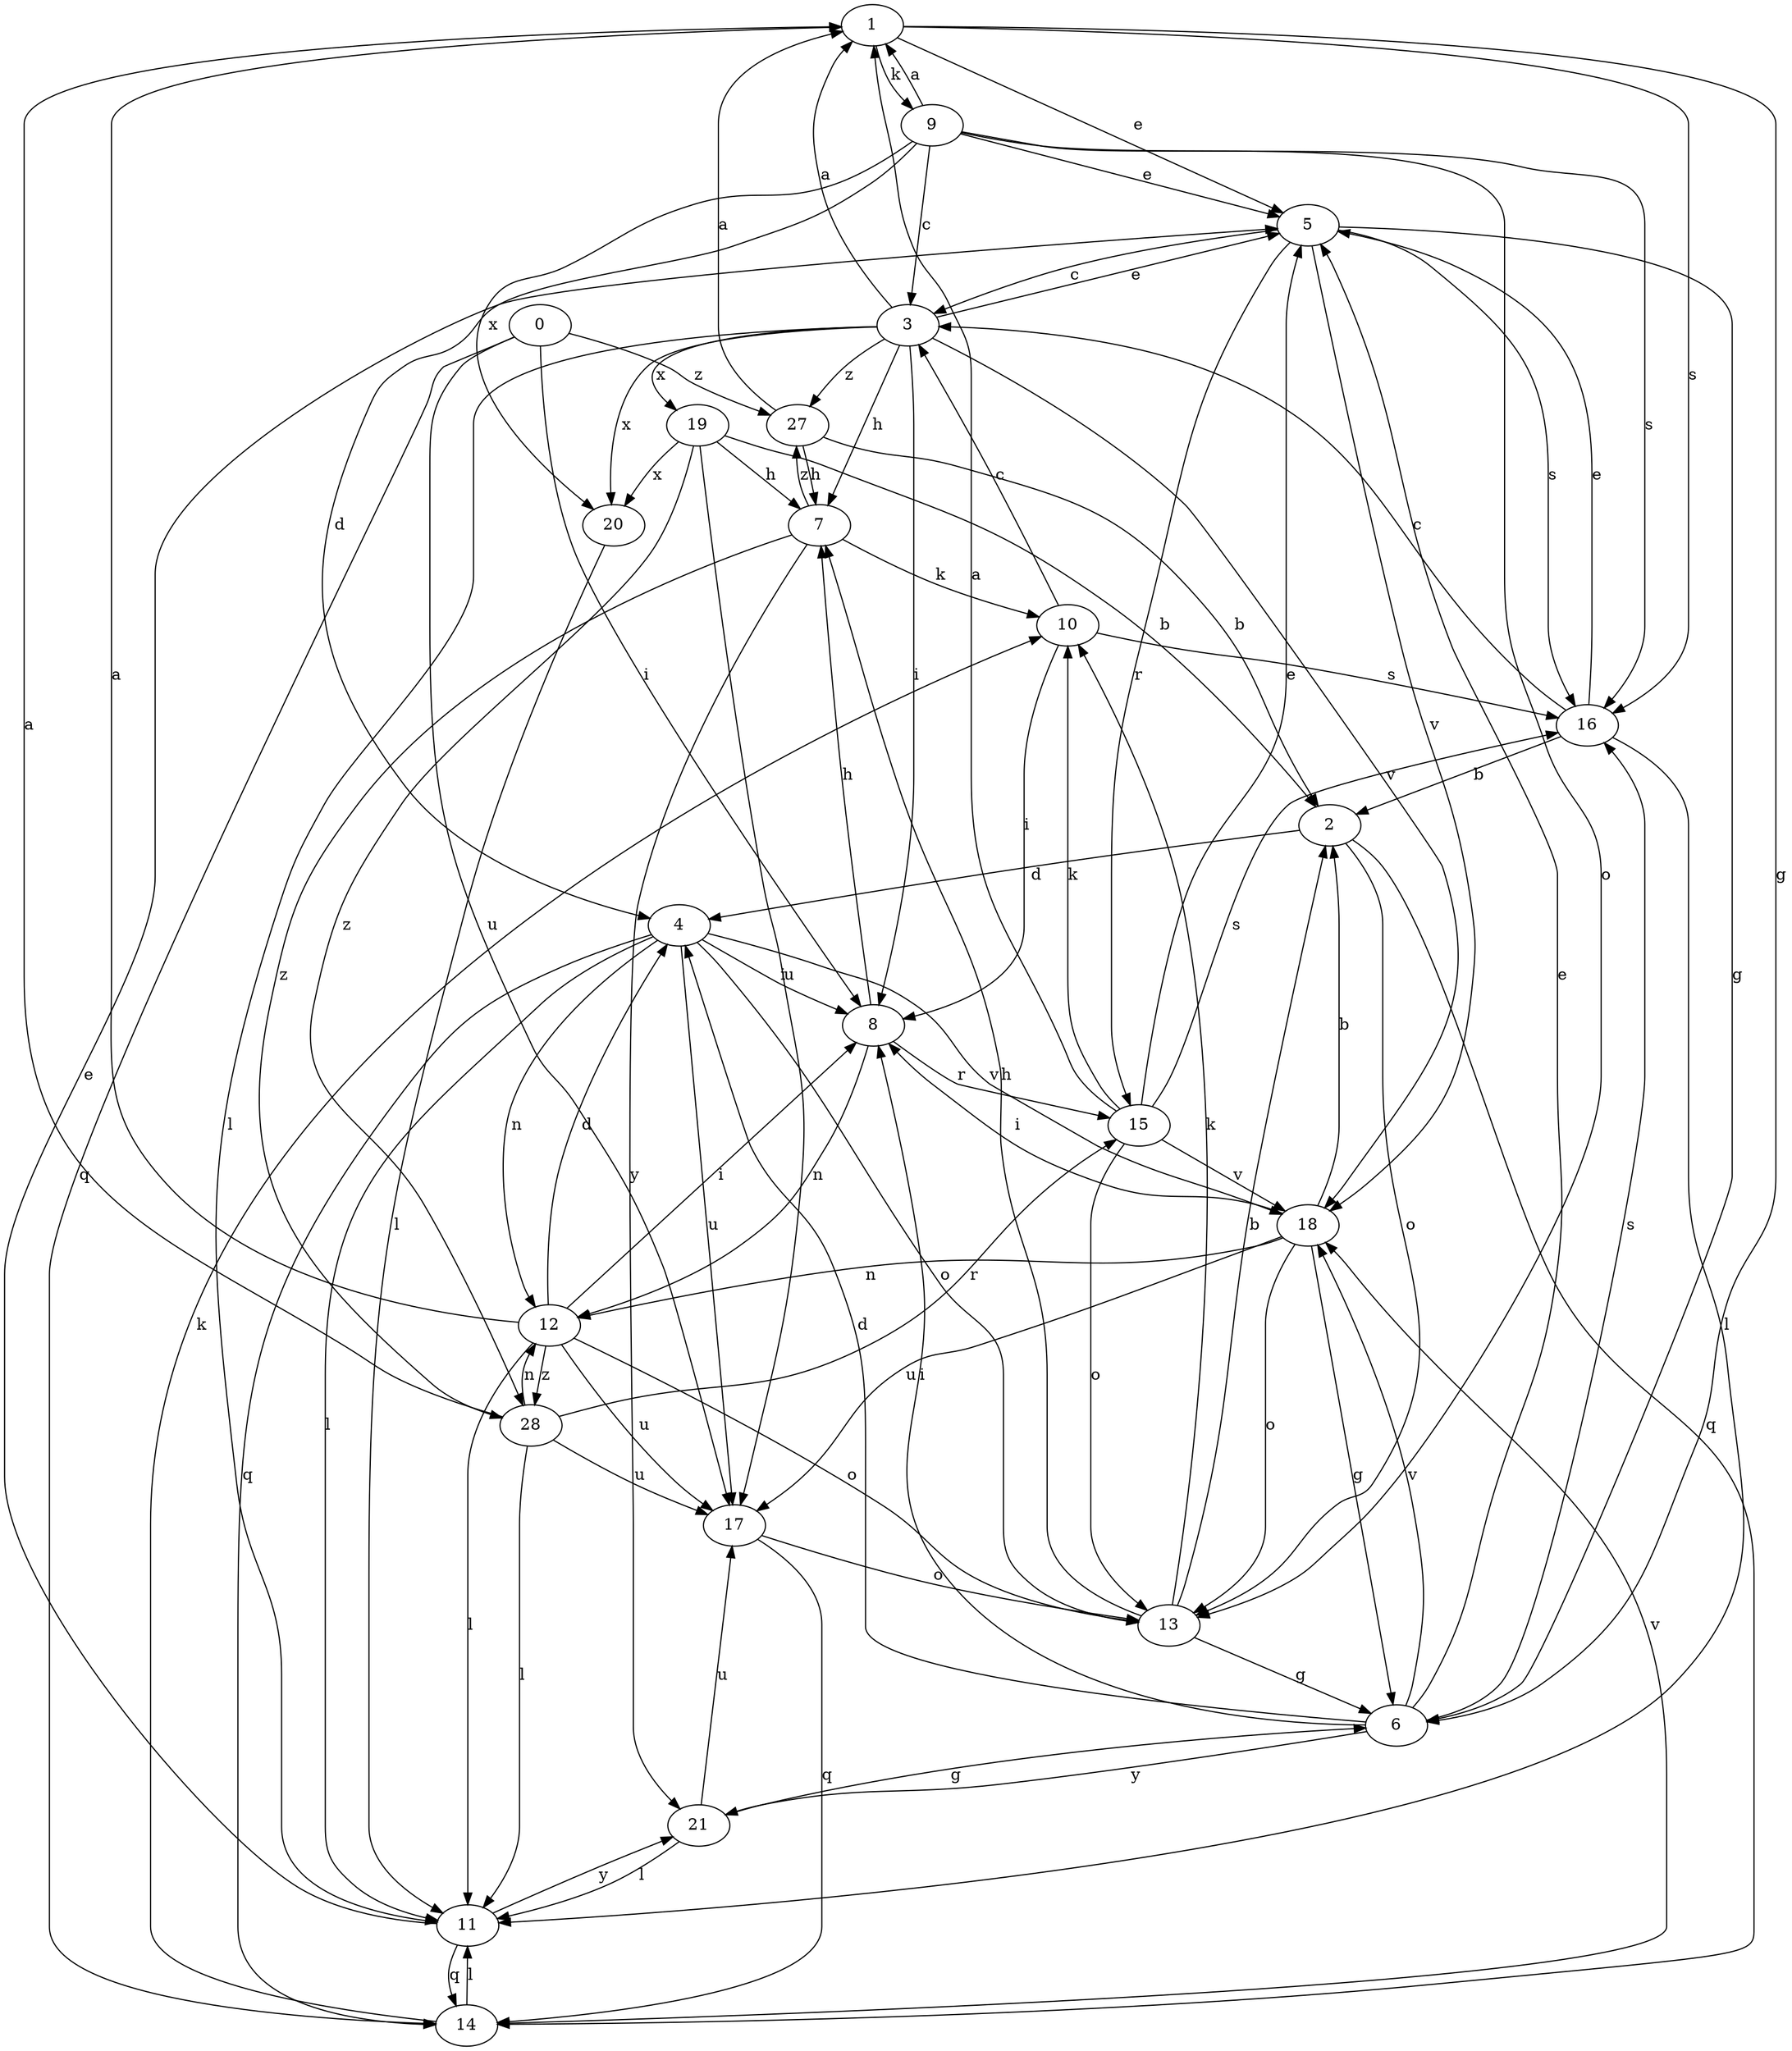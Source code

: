 strict digraph  {
1;
2;
3;
4;
5;
6;
7;
8;
9;
10;
11;
12;
13;
14;
15;
16;
17;
18;
0;
19;
20;
21;
27;
28;
1 -> 5  [label=e];
1 -> 6  [label=g];
1 -> 9  [label=k];
1 -> 16  [label=s];
2 -> 4  [label=d];
2 -> 13  [label=o];
2 -> 14  [label=q];
3 -> 1  [label=a];
3 -> 5  [label=e];
3 -> 7  [label=h];
3 -> 8  [label=i];
3 -> 11  [label=l];
3 -> 18  [label=v];
3 -> 19  [label=x];
3 -> 20  [label=x];
3 -> 27  [label=z];
4 -> 8  [label=i];
4 -> 11  [label=l];
4 -> 12  [label=n];
4 -> 13  [label=o];
4 -> 14  [label=q];
4 -> 17  [label=u];
4 -> 18  [label=v];
5 -> 3  [label=c];
5 -> 6  [label=g];
5 -> 15  [label=r];
5 -> 16  [label=s];
5 -> 18  [label=v];
6 -> 4  [label=d];
6 -> 5  [label=e];
6 -> 8  [label=i];
6 -> 16  [label=s];
6 -> 18  [label=v];
6 -> 21  [label=y];
7 -> 10  [label=k];
7 -> 21  [label=y];
7 -> 27  [label=z];
7 -> 28  [label=z];
8 -> 7  [label=h];
8 -> 12  [label=n];
8 -> 15  [label=r];
9 -> 1  [label=a];
9 -> 3  [label=c];
9 -> 4  [label=d];
9 -> 5  [label=e];
9 -> 13  [label=o];
9 -> 16  [label=s];
9 -> 20  [label=x];
10 -> 3  [label=c];
10 -> 8  [label=i];
10 -> 16  [label=s];
11 -> 5  [label=e];
11 -> 14  [label=q];
11 -> 21  [label=y];
12 -> 1  [label=a];
12 -> 4  [label=d];
12 -> 8  [label=i];
12 -> 11  [label=l];
12 -> 13  [label=o];
12 -> 17  [label=u];
12 -> 28  [label=z];
13 -> 2  [label=b];
13 -> 6  [label=g];
13 -> 7  [label=h];
13 -> 10  [label=k];
14 -> 10  [label=k];
14 -> 11  [label=l];
14 -> 18  [label=v];
15 -> 1  [label=a];
15 -> 5  [label=e];
15 -> 10  [label=k];
15 -> 13  [label=o];
15 -> 16  [label=s];
15 -> 18  [label=v];
16 -> 2  [label=b];
16 -> 3  [label=c];
16 -> 5  [label=e];
16 -> 11  [label=l];
17 -> 13  [label=o];
17 -> 14  [label=q];
18 -> 2  [label=b];
18 -> 6  [label=g];
18 -> 8  [label=i];
18 -> 12  [label=n];
18 -> 13  [label=o];
18 -> 17  [label=u];
0 -> 8  [label=i];
0 -> 14  [label=q];
0 -> 17  [label=u];
0 -> 27  [label=z];
19 -> 2  [label=b];
19 -> 7  [label=h];
19 -> 17  [label=u];
19 -> 20  [label=x];
19 -> 28  [label=z];
20 -> 11  [label=l];
21 -> 6  [label=g];
21 -> 11  [label=l];
21 -> 17  [label=u];
27 -> 1  [label=a];
27 -> 2  [label=b];
27 -> 7  [label=h];
28 -> 1  [label=a];
28 -> 11  [label=l];
28 -> 12  [label=n];
28 -> 15  [label=r];
28 -> 17  [label=u];
}
